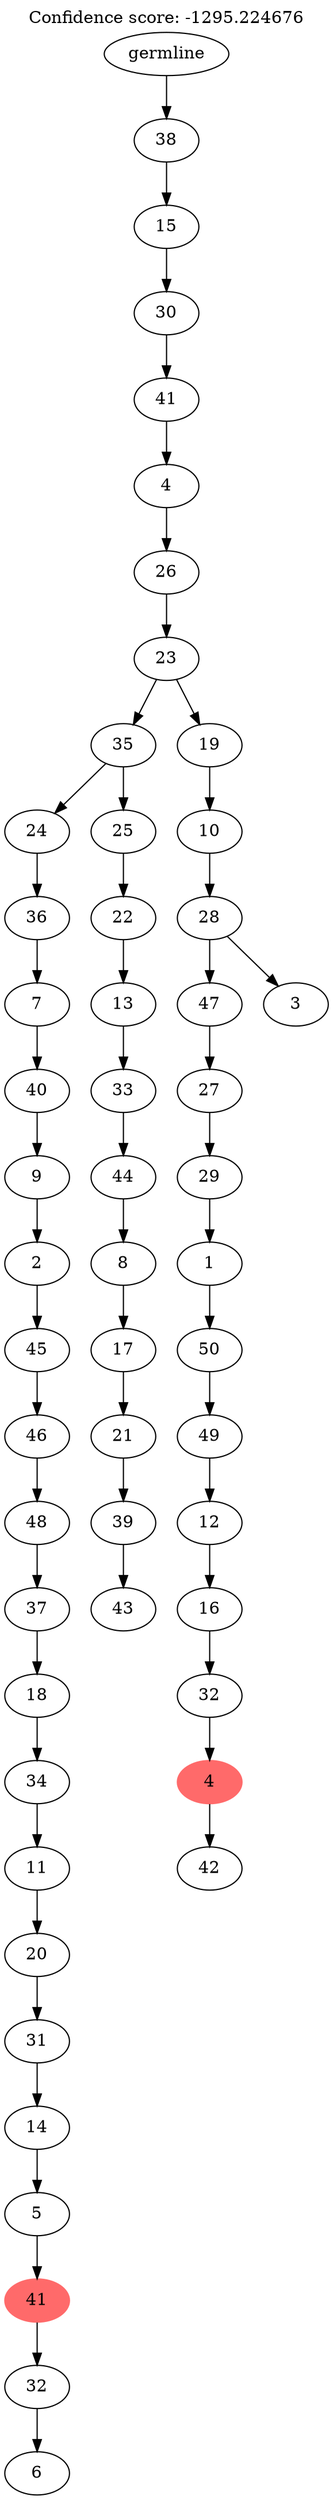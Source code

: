 digraph g {
	"52" -> "53";
	"53" [label="6"];
	"51" -> "52";
	"52" [label="32"];
	"50" -> "51";
	"51" [color=indianred1, style=filled, label="41"];
	"49" -> "50";
	"50" [label="5"];
	"48" -> "49";
	"49" [label="14"];
	"47" -> "48";
	"48" [label="31"];
	"46" -> "47";
	"47" [label="20"];
	"45" -> "46";
	"46" [label="11"];
	"44" -> "45";
	"45" [label="34"];
	"43" -> "44";
	"44" [label="18"];
	"42" -> "43";
	"43" [label="37"];
	"41" -> "42";
	"42" [label="48"];
	"40" -> "41";
	"41" [label="46"];
	"39" -> "40";
	"40" [label="45"];
	"38" -> "39";
	"39" [label="2"];
	"37" -> "38";
	"38" [label="9"];
	"36" -> "37";
	"37" [label="40"];
	"35" -> "36";
	"36" [label="7"];
	"34" -> "35";
	"35" [label="36"];
	"32" -> "33";
	"33" [label="43"];
	"31" -> "32";
	"32" [label="39"];
	"30" -> "31";
	"31" [label="21"];
	"29" -> "30";
	"30" [label="17"];
	"28" -> "29";
	"29" [label="8"];
	"27" -> "28";
	"28" [label="44"];
	"26" -> "27";
	"27" [label="33"];
	"25" -> "26";
	"26" [label="13"];
	"24" -> "25";
	"25" [label="22"];
	"23" -> "24";
	"24" [label="25"];
	"23" -> "34";
	"34" [label="24"];
	"20" -> "21";
	"21" [label="42"];
	"19" -> "20";
	"20" [color=indianred1, style=filled, label="4"];
	"18" -> "19";
	"19" [label="32"];
	"17" -> "18";
	"18" [label="16"];
	"16" -> "17";
	"17" [label="12"];
	"15" -> "16";
	"16" [label="49"];
	"14" -> "15";
	"15" [label="50"];
	"13" -> "14";
	"14" [label="1"];
	"12" -> "13";
	"13" [label="29"];
	"11" -> "12";
	"12" [label="27"];
	"10" -> "11";
	"11" [label="47"];
	"10" -> "22";
	"22" [label="3"];
	"9" -> "10";
	"10" [label="28"];
	"8" -> "9";
	"9" [label="10"];
	"7" -> "8";
	"8" [label="19"];
	"7" -> "23";
	"23" [label="35"];
	"6" -> "7";
	"7" [label="23"];
	"5" -> "6";
	"6" [label="26"];
	"4" -> "5";
	"5" [label="4"];
	"3" -> "4";
	"4" [label="41"];
	"2" -> "3";
	"3" [label="30"];
	"1" -> "2";
	"2" [label="15"];
	"0" -> "1";
	"1" [label="38"];
	"0" [label="germline"];
	labelloc="t";
	label="Confidence score: -1295.224676";
}

